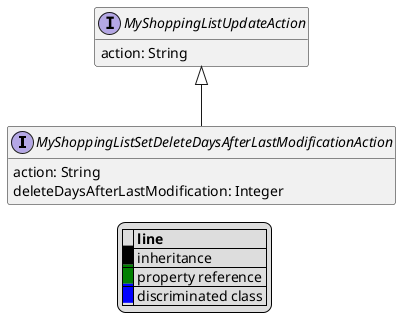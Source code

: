 @startuml

hide empty fields
hide empty methods
legend
|= |= line |
|<back:black>   </back>| inheritance |
|<back:green>   </back>| property reference |
|<back:blue>   </back>| discriminated class |
endlegend
interface MyShoppingListSetDeleteDaysAfterLastModificationAction [[MyShoppingListSetDeleteDaysAfterLastModificationAction.svg]] extends MyShoppingListUpdateAction {
    action: String
    deleteDaysAfterLastModification: Integer
}
interface MyShoppingListUpdateAction [[MyShoppingListUpdateAction.svg]]  {
    action: String
}





@enduml
